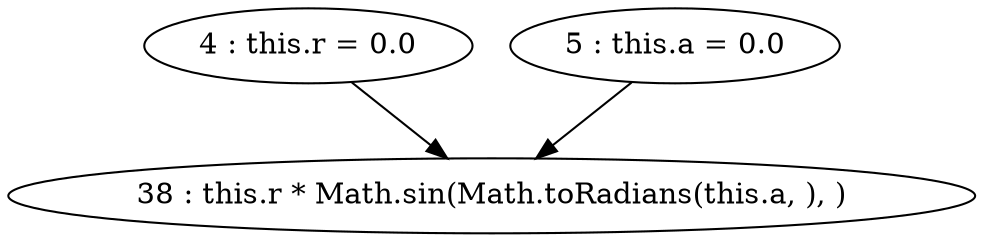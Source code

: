 digraph G {
"4 : this.r = 0.0"
"4 : this.r = 0.0" -> "38 : this.r * Math.sin(Math.toRadians(this.a, ), )"
"5 : this.a = 0.0"
"5 : this.a = 0.0" -> "38 : this.r * Math.sin(Math.toRadians(this.a, ), )"
"38 : this.r * Math.sin(Math.toRadians(this.a, ), )"
}